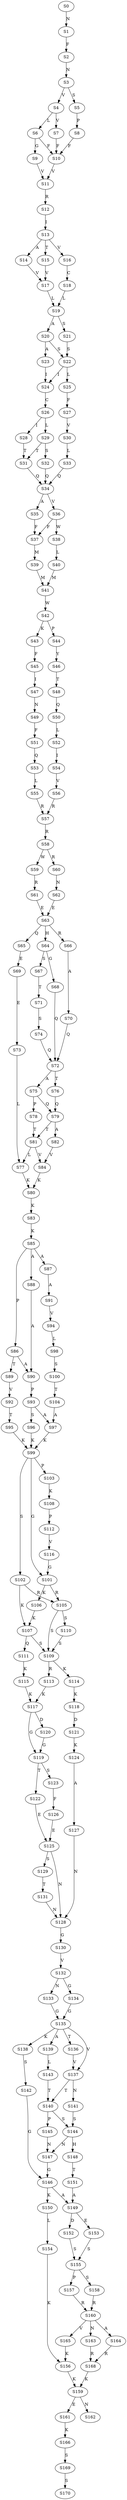 strict digraph  {
	S0 -> S1 [ label = N ];
	S1 -> S2 [ label = F ];
	S2 -> S3 [ label = N ];
	S3 -> S4 [ label = V ];
	S3 -> S5 [ label = S ];
	S4 -> S6 [ label = L ];
	S4 -> S7 [ label = V ];
	S5 -> S8 [ label = P ];
	S6 -> S9 [ label = G ];
	S6 -> S10 [ label = F ];
	S7 -> S10 [ label = F ];
	S8 -> S10 [ label = F ];
	S9 -> S11 [ label = V ];
	S10 -> S11 [ label = V ];
	S11 -> S12 [ label = R ];
	S12 -> S13 [ label = I ];
	S13 -> S14 [ label = A ];
	S13 -> S15 [ label = T ];
	S13 -> S16 [ label = V ];
	S14 -> S17 [ label = V ];
	S15 -> S17 [ label = V ];
	S16 -> S18 [ label = C ];
	S17 -> S19 [ label = L ];
	S18 -> S19 [ label = L ];
	S19 -> S20 [ label = A ];
	S19 -> S21 [ label = S ];
	S20 -> S22 [ label = S ];
	S20 -> S23 [ label = A ];
	S21 -> S22 [ label = S ];
	S22 -> S24 [ label = I ];
	S22 -> S25 [ label = L ];
	S23 -> S24 [ label = I ];
	S24 -> S26 [ label = C ];
	S25 -> S27 [ label = F ];
	S26 -> S28 [ label = I ];
	S26 -> S29 [ label = L ];
	S27 -> S30 [ label = V ];
	S28 -> S31 [ label = T ];
	S29 -> S32 [ label = S ];
	S29 -> S31 [ label = T ];
	S30 -> S33 [ label = L ];
	S31 -> S34 [ label = Q ];
	S32 -> S34 [ label = Q ];
	S33 -> S34 [ label = Q ];
	S34 -> S35 [ label = A ];
	S34 -> S36 [ label = V ];
	S35 -> S37 [ label = F ];
	S36 -> S37 [ label = F ];
	S36 -> S38 [ label = W ];
	S37 -> S39 [ label = M ];
	S38 -> S40 [ label = L ];
	S39 -> S41 [ label = M ];
	S40 -> S41 [ label = M ];
	S41 -> S42 [ label = W ];
	S42 -> S43 [ label = K ];
	S42 -> S44 [ label = P ];
	S43 -> S45 [ label = F ];
	S44 -> S46 [ label = Y ];
	S45 -> S47 [ label = I ];
	S46 -> S48 [ label = T ];
	S47 -> S49 [ label = N ];
	S48 -> S50 [ label = Q ];
	S49 -> S51 [ label = F ];
	S50 -> S52 [ label = L ];
	S51 -> S53 [ label = Q ];
	S52 -> S54 [ label = I ];
	S53 -> S55 [ label = L ];
	S54 -> S56 [ label = V ];
	S55 -> S57 [ label = R ];
	S56 -> S57 [ label = R ];
	S57 -> S58 [ label = R ];
	S58 -> S59 [ label = W ];
	S58 -> S60 [ label = R ];
	S59 -> S61 [ label = R ];
	S60 -> S62 [ label = N ];
	S61 -> S63 [ label = E ];
	S62 -> S63 [ label = E ];
	S63 -> S64 [ label = H ];
	S63 -> S65 [ label = Q ];
	S63 -> S66 [ label = R ];
	S64 -> S67 [ label = S ];
	S64 -> S68 [ label = G ];
	S65 -> S69 [ label = E ];
	S66 -> S70 [ label = A ];
	S67 -> S71 [ label = T ];
	S68 -> S72 [ label = Q ];
	S69 -> S73 [ label = E ];
	S70 -> S72 [ label = Q ];
	S71 -> S74 [ label = S ];
	S72 -> S75 [ label = A ];
	S72 -> S76 [ label = T ];
	S73 -> S77 [ label = L ];
	S74 -> S72 [ label = Q ];
	S75 -> S78 [ label = P ];
	S75 -> S79 [ label = Q ];
	S76 -> S79 [ label = Q ];
	S77 -> S80 [ label = K ];
	S78 -> S81 [ label = T ];
	S79 -> S81 [ label = T ];
	S79 -> S82 [ label = A ];
	S80 -> S83 [ label = K ];
	S81 -> S84 [ label = V ];
	S81 -> S77 [ label = L ];
	S82 -> S84 [ label = V ];
	S83 -> S85 [ label = K ];
	S84 -> S80 [ label = K ];
	S85 -> S86 [ label = P ];
	S85 -> S87 [ label = A ];
	S85 -> S88 [ label = A ];
	S86 -> S89 [ label = T ];
	S86 -> S90 [ label = A ];
	S87 -> S91 [ label = A ];
	S88 -> S90 [ label = A ];
	S89 -> S92 [ label = V ];
	S90 -> S93 [ label = P ];
	S91 -> S94 [ label = V ];
	S92 -> S95 [ label = T ];
	S93 -> S96 [ label = S ];
	S93 -> S97 [ label = A ];
	S94 -> S98 [ label = L ];
	S95 -> S99 [ label = K ];
	S96 -> S99 [ label = K ];
	S97 -> S99 [ label = K ];
	S98 -> S100 [ label = S ];
	S99 -> S101 [ label = G ];
	S99 -> S102 [ label = S ];
	S99 -> S103 [ label = P ];
	S100 -> S104 [ label = T ];
	S101 -> S105 [ label = R ];
	S101 -> S106 [ label = K ];
	S102 -> S107 [ label = K ];
	S102 -> S105 [ label = R ];
	S103 -> S108 [ label = K ];
	S104 -> S97 [ label = A ];
	S105 -> S109 [ label = S ];
	S105 -> S110 [ label = S ];
	S106 -> S107 [ label = K ];
	S107 -> S109 [ label = S ];
	S107 -> S111 [ label = Q ];
	S108 -> S112 [ label = P ];
	S109 -> S113 [ label = R ];
	S109 -> S114 [ label = K ];
	S110 -> S109 [ label = S ];
	S111 -> S115 [ label = K ];
	S112 -> S116 [ label = V ];
	S113 -> S117 [ label = K ];
	S114 -> S118 [ label = K ];
	S115 -> S117 [ label = K ];
	S116 -> S101 [ label = G ];
	S117 -> S119 [ label = G ];
	S117 -> S120 [ label = D ];
	S118 -> S121 [ label = D ];
	S119 -> S122 [ label = T ];
	S119 -> S123 [ label = S ];
	S120 -> S119 [ label = G ];
	S121 -> S124 [ label = K ];
	S122 -> S125 [ label = E ];
	S123 -> S126 [ label = F ];
	S124 -> S127 [ label = A ];
	S125 -> S128 [ label = N ];
	S125 -> S129 [ label = S ];
	S126 -> S125 [ label = E ];
	S127 -> S128 [ label = N ];
	S128 -> S130 [ label = G ];
	S129 -> S131 [ label = T ];
	S130 -> S132 [ label = V ];
	S131 -> S128 [ label = N ];
	S132 -> S133 [ label = N ];
	S132 -> S134 [ label = G ];
	S133 -> S135 [ label = G ];
	S134 -> S135 [ label = G ];
	S135 -> S136 [ label = T ];
	S135 -> S137 [ label = V ];
	S135 -> S138 [ label = K ];
	S135 -> S139 [ label = A ];
	S136 -> S137 [ label = V ];
	S137 -> S140 [ label = T ];
	S137 -> S141 [ label = N ];
	S138 -> S142 [ label = S ];
	S139 -> S143 [ label = L ];
	S140 -> S144 [ label = S ];
	S140 -> S145 [ label = P ];
	S141 -> S144 [ label = S ];
	S142 -> S146 [ label = G ];
	S143 -> S140 [ label = T ];
	S144 -> S147 [ label = N ];
	S144 -> S148 [ label = H ];
	S145 -> S147 [ label = N ];
	S146 -> S149 [ label = A ];
	S146 -> S150 [ label = K ];
	S147 -> S146 [ label = G ];
	S148 -> S151 [ label = T ];
	S149 -> S152 [ label = D ];
	S149 -> S153 [ label = E ];
	S150 -> S154 [ label = L ];
	S151 -> S149 [ label = A ];
	S152 -> S155 [ label = S ];
	S153 -> S155 [ label = S ];
	S154 -> S156 [ label = K ];
	S155 -> S157 [ label = P ];
	S155 -> S158 [ label = S ];
	S156 -> S159 [ label = K ];
	S157 -> S160 [ label = R ];
	S158 -> S160 [ label = R ];
	S159 -> S161 [ label = E ];
	S159 -> S162 [ label = N ];
	S160 -> S163 [ label = N ];
	S160 -> S164 [ label = A ];
	S160 -> S165 [ label = V ];
	S161 -> S166 [ label = K ];
	S163 -> S168 [ label = R ];
	S164 -> S168 [ label = R ];
	S165 -> S156 [ label = K ];
	S166 -> S169 [ label = S ];
	S168 -> S159 [ label = K ];
	S169 -> S170 [ label = S ];
}
